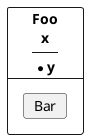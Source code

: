 {
  "sha1": "5a56oihzj1cckdeod8oi88dlh1wf070",
  "insertion": {
    "when": "2024-11-23T15:35:39.119Z",
    "url": "https://github.com/plantuml/plantuml/issues/1474",
    "user": "The-Lum"
  }
}
@startuml
card "Foo\nx\n----\n* y" as Foo {
  card Bar
}
@enduml
